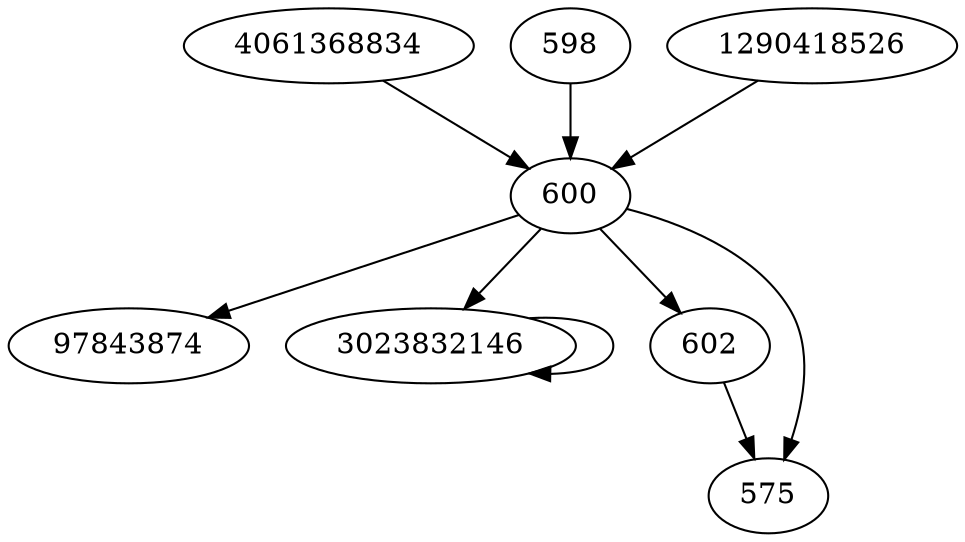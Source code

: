 digraph  {
97843874;
4061368834;
3023832146;
598;
600;
602;
1290418526;
575;
4061368834 -> 600;
3023832146 -> 3023832146;
598 -> 600;
600 -> 575;
600 -> 3023832146;
600 -> 602;
600 -> 97843874;
602 -> 575;
1290418526 -> 600;
}
